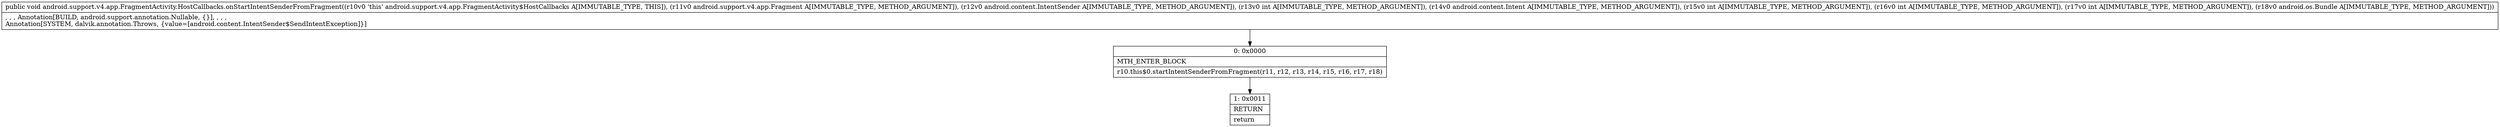 digraph "CFG forandroid.support.v4.app.FragmentActivity.HostCallbacks.onStartIntentSenderFromFragment(Landroid\/support\/v4\/app\/Fragment;Landroid\/content\/IntentSender;ILandroid\/content\/Intent;IIILandroid\/os\/Bundle;)V" {
Node_0 [shape=record,label="{0\:\ 0x0000|MTH_ENTER_BLOCK\l|r10.this$0.startIntentSenderFromFragment(r11, r12, r13, r14, r15, r16, r17, r18)\l}"];
Node_1 [shape=record,label="{1\:\ 0x0011|RETURN\l|return\l}"];
MethodNode[shape=record,label="{public void android.support.v4.app.FragmentActivity.HostCallbacks.onStartIntentSenderFromFragment((r10v0 'this' android.support.v4.app.FragmentActivity$HostCallbacks A[IMMUTABLE_TYPE, THIS]), (r11v0 android.support.v4.app.Fragment A[IMMUTABLE_TYPE, METHOD_ARGUMENT]), (r12v0 android.content.IntentSender A[IMMUTABLE_TYPE, METHOD_ARGUMENT]), (r13v0 int A[IMMUTABLE_TYPE, METHOD_ARGUMENT]), (r14v0 android.content.Intent A[IMMUTABLE_TYPE, METHOD_ARGUMENT]), (r15v0 int A[IMMUTABLE_TYPE, METHOD_ARGUMENT]), (r16v0 int A[IMMUTABLE_TYPE, METHOD_ARGUMENT]), (r17v0 int A[IMMUTABLE_TYPE, METHOD_ARGUMENT]), (r18v0 android.os.Bundle A[IMMUTABLE_TYPE, METHOD_ARGUMENT]))  | , , , Annotation[BUILD, android.support.annotation.Nullable, \{\}], , , , \lAnnotation[SYSTEM, dalvik.annotation.Throws, \{value=[android.content.IntentSender$SendIntentException]\}]\l}"];
MethodNode -> Node_0;
Node_0 -> Node_1;
}

